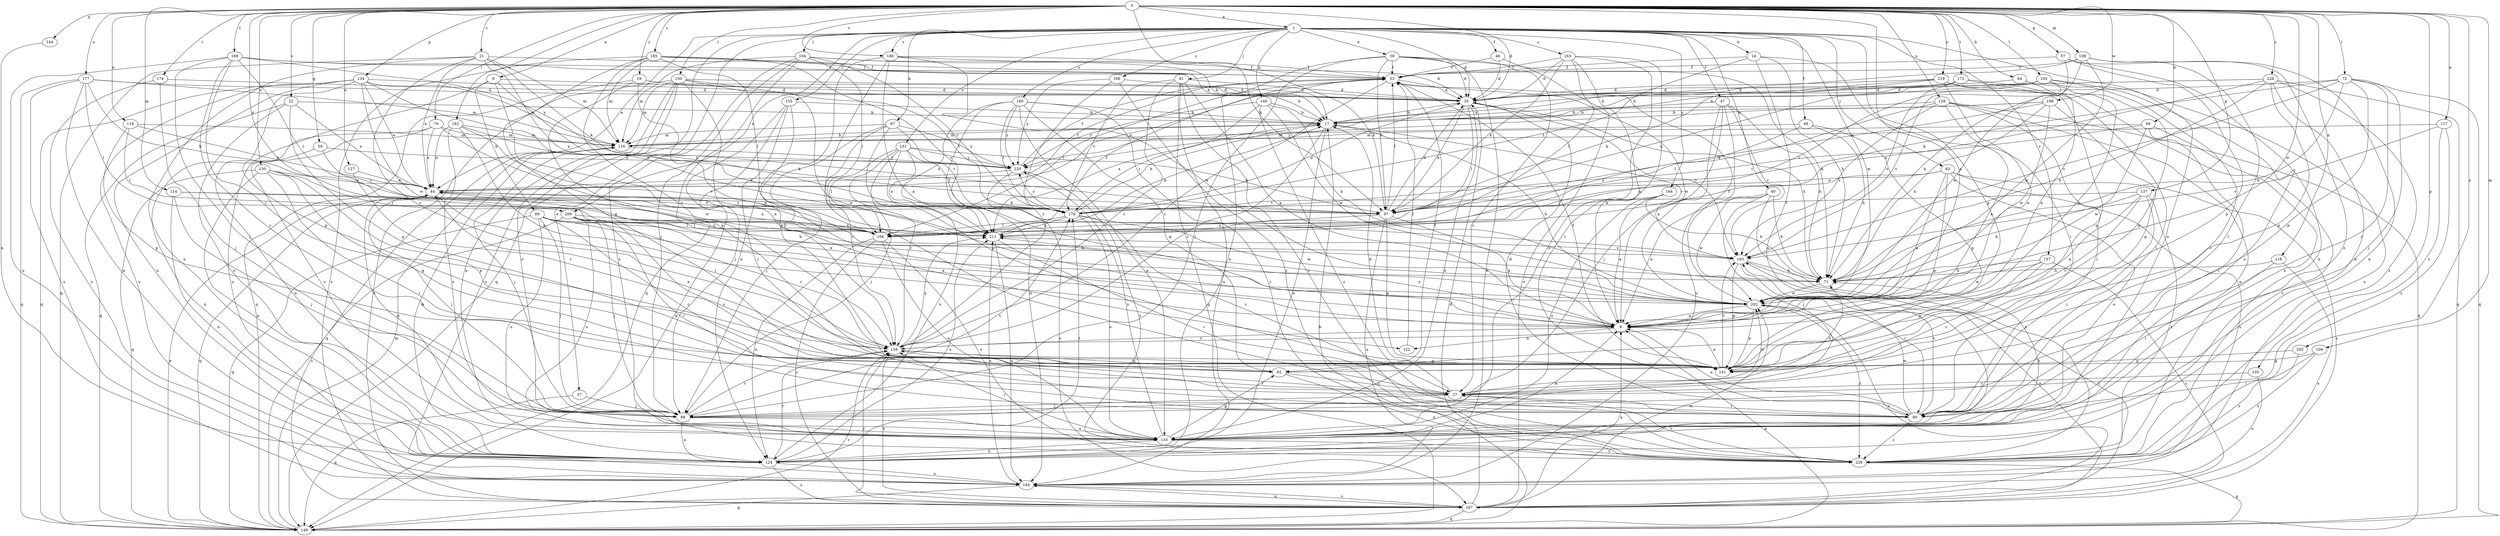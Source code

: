 strict digraph  {
0;
1;
6;
8;
14;
17;
19;
21;
22;
27;
35;
37;
39;
40;
44;
46;
47;
48;
53;
57;
59;
62;
64;
66;
67;
69;
71;
72;
76;
80;
81;
83;
88;
97;
100;
103;
104;
106;
108;
109;
114;
116;
117;
118;
119;
122;
124;
127;
128;
130;
131;
133;
134;
135;
137;
140;
141;
144;
149;
155;
157;
158;
160;
163;
164;
166;
167;
169;
172;
174;
176;
177;
182;
184;
185;
186;
193;
198;
202;
203;
209;
211;
219;
220;
228;
229;
0 -> 1  [label=a];
0 -> 6  [label=a];
0 -> 8  [label=a];
0 -> 19  [label=c];
0 -> 21  [label=c];
0 -> 22  [label=c];
0 -> 35  [label=d];
0 -> 57  [label=g];
0 -> 59  [label=g];
0 -> 64  [label=h];
0 -> 66  [label=h];
0 -> 72  [label=i];
0 -> 76  [label=i];
0 -> 97  [label=k];
0 -> 100  [label=l];
0 -> 103  [label=l];
0 -> 108  [label=m];
0 -> 109  [label=m];
0 -> 114  [label=m];
0 -> 117  [label=n];
0 -> 118  [label=n];
0 -> 119  [label=n];
0 -> 127  [label=o];
0 -> 128  [label=o];
0 -> 130  [label=o];
0 -> 134  [label=p];
0 -> 135  [label=p];
0 -> 137  [label=p];
0 -> 144  [label=q];
0 -> 169  [label=t];
0 -> 172  [label=t];
0 -> 174  [label=t];
0 -> 177  [label=u];
0 -> 182  [label=u];
0 -> 185  [label=v];
0 -> 186  [label=v];
0 -> 198  [label=w];
0 -> 202  [label=w];
0 -> 203  [label=x];
0 -> 209  [label=x];
0 -> 219  [label=y];
0 -> 228  [label=z];
1 -> 14  [label=b];
1 -> 35  [label=d];
1 -> 37  [label=e];
1 -> 39  [label=e];
1 -> 40  [label=e];
1 -> 44  [label=e];
1 -> 46  [label=f];
1 -> 47  [label=f];
1 -> 48  [label=f];
1 -> 67  [label=h];
1 -> 81  [label=j];
1 -> 83  [label=j];
1 -> 104  [label=l];
1 -> 131  [label=o];
1 -> 133  [label=o];
1 -> 140  [label=p];
1 -> 141  [label=p];
1 -> 149  [label=q];
1 -> 155  [label=r];
1 -> 157  [label=r];
1 -> 160  [label=s];
1 -> 163  [label=s];
1 -> 164  [label=s];
1 -> 166  [label=s];
1 -> 186  [label=v];
1 -> 202  [label=w];
1 -> 209  [label=x];
6 -> 35  [label=d];
6 -> 69  [label=h];
6 -> 122  [label=n];
6 -> 184  [label=u];
6 -> 211  [label=x];
8 -> 122  [label=n];
8 -> 158  [label=r];
8 -> 211  [label=x];
14 -> 53  [label=f];
14 -> 71  [label=h];
14 -> 80  [label=i];
14 -> 133  [label=o];
14 -> 176  [label=t];
17 -> 116  [label=m];
17 -> 124  [label=n];
17 -> 158  [label=r];
17 -> 176  [label=t];
17 -> 193  [label=v];
19 -> 8  [label=a];
19 -> 17  [label=b];
19 -> 35  [label=d];
19 -> 141  [label=p];
19 -> 149  [label=q];
21 -> 44  [label=e];
21 -> 53  [label=f];
21 -> 97  [label=k];
21 -> 116  [label=m];
21 -> 124  [label=n];
21 -> 149  [label=q];
21 -> 158  [label=r];
21 -> 211  [label=x];
22 -> 17  [label=b];
22 -> 44  [label=e];
22 -> 133  [label=o];
22 -> 141  [label=p];
22 -> 149  [label=q];
27 -> 17  [label=b];
27 -> 71  [label=h];
27 -> 80  [label=i];
27 -> 88  [label=j];
27 -> 202  [label=w];
35 -> 17  [label=b];
35 -> 71  [label=h];
35 -> 97  [label=k];
35 -> 106  [label=l];
35 -> 133  [label=o];
35 -> 193  [label=v];
37 -> 88  [label=j];
37 -> 149  [label=q];
39 -> 27  [label=c];
39 -> 35  [label=d];
39 -> 53  [label=f];
39 -> 71  [label=h];
39 -> 88  [label=j];
39 -> 97  [label=k];
39 -> 124  [label=n];
39 -> 184  [label=u];
40 -> 8  [label=a];
40 -> 71  [label=h];
40 -> 88  [label=j];
40 -> 176  [label=t];
40 -> 202  [label=w];
40 -> 229  [label=z];
44 -> 53  [label=f];
44 -> 71  [label=h];
44 -> 88  [label=j];
44 -> 97  [label=k];
44 -> 133  [label=o];
44 -> 149  [label=q];
44 -> 158  [label=r];
44 -> 176  [label=t];
46 -> 35  [label=d];
46 -> 53  [label=f];
46 -> 167  [label=s];
47 -> 8  [label=a];
47 -> 17  [label=b];
47 -> 71  [label=h];
47 -> 88  [label=j];
47 -> 184  [label=u];
47 -> 193  [label=v];
48 -> 71  [label=h];
48 -> 116  [label=m];
48 -> 141  [label=p];
48 -> 211  [label=x];
53 -> 35  [label=d];
53 -> 44  [label=e];
53 -> 106  [label=l];
53 -> 158  [label=r];
53 -> 202  [label=w];
57 -> 53  [label=f];
57 -> 124  [label=n];
57 -> 133  [label=o];
57 -> 141  [label=p];
57 -> 202  [label=w];
59 -> 124  [label=n];
59 -> 176  [label=t];
59 -> 220  [label=y];
62 -> 27  [label=c];
62 -> 53  [label=f];
62 -> 229  [label=z];
64 -> 8  [label=a];
64 -> 35  [label=d];
64 -> 141  [label=p];
66 -> 80  [label=i];
66 -> 116  [label=m];
66 -> 176  [label=t];
66 -> 202  [label=w];
66 -> 229  [label=z];
67 -> 88  [label=j];
67 -> 116  [label=m];
67 -> 141  [label=p];
67 -> 158  [label=r];
67 -> 176  [label=t];
67 -> 220  [label=y];
69 -> 8  [label=a];
69 -> 27  [label=c];
69 -> 71  [label=h];
69 -> 88  [label=j];
69 -> 106  [label=l];
69 -> 133  [label=o];
69 -> 149  [label=q];
69 -> 211  [label=x];
71 -> 202  [label=w];
72 -> 27  [label=c];
72 -> 35  [label=d];
72 -> 71  [label=h];
72 -> 88  [label=j];
72 -> 97  [label=k];
72 -> 141  [label=p];
72 -> 149  [label=q];
72 -> 193  [label=v];
76 -> 44  [label=e];
76 -> 116  [label=m];
76 -> 124  [label=n];
76 -> 133  [label=o];
76 -> 202  [label=w];
80 -> 8  [label=a];
80 -> 35  [label=d];
80 -> 158  [label=r];
80 -> 193  [label=v];
80 -> 202  [label=w];
80 -> 229  [label=z];
81 -> 8  [label=a];
81 -> 35  [label=d];
81 -> 149  [label=q];
81 -> 158  [label=r];
81 -> 176  [label=t];
81 -> 184  [label=u];
81 -> 229  [label=z];
83 -> 8  [label=a];
83 -> 44  [label=e];
83 -> 106  [label=l];
83 -> 133  [label=o];
83 -> 141  [label=p];
83 -> 167  [label=s];
83 -> 184  [label=u];
88 -> 124  [label=n];
88 -> 133  [label=o];
88 -> 158  [label=r];
88 -> 176  [label=t];
97 -> 8  [label=a];
97 -> 35  [label=d];
97 -> 53  [label=f];
97 -> 141  [label=p];
97 -> 184  [label=u];
97 -> 211  [label=x];
100 -> 8  [label=a];
100 -> 35  [label=d];
100 -> 62  [label=g];
100 -> 116  [label=m];
100 -> 124  [label=n];
100 -> 133  [label=o];
100 -> 167  [label=s];
100 -> 176  [label=t];
100 -> 184  [label=u];
103 -> 35  [label=d];
103 -> 80  [label=i];
103 -> 97  [label=k];
103 -> 106  [label=l];
103 -> 133  [label=o];
103 -> 184  [label=u];
103 -> 193  [label=v];
104 -> 17  [label=b];
104 -> 53  [label=f];
104 -> 88  [label=j];
104 -> 106  [label=l];
104 -> 116  [label=m];
104 -> 149  [label=q];
104 -> 176  [label=t];
104 -> 229  [label=z];
106 -> 17  [label=b];
106 -> 124  [label=n];
106 -> 133  [label=o];
106 -> 167  [label=s];
106 -> 229  [label=z];
108 -> 53  [label=f];
108 -> 71  [label=h];
108 -> 80  [label=i];
108 -> 124  [label=n];
108 -> 202  [label=w];
108 -> 220  [label=y];
109 -> 62  [label=g];
109 -> 80  [label=i];
109 -> 229  [label=z];
114 -> 88  [label=j];
114 -> 124  [label=n];
114 -> 176  [label=t];
114 -> 211  [label=x];
116 -> 17  [label=b];
116 -> 88  [label=j];
116 -> 149  [label=q];
116 -> 220  [label=y];
117 -> 27  [label=c];
117 -> 116  [label=m];
117 -> 193  [label=v];
117 -> 229  [label=z];
118 -> 71  [label=h];
118 -> 80  [label=i];
118 -> 167  [label=s];
119 -> 44  [label=e];
119 -> 106  [label=l];
119 -> 116  [label=m];
119 -> 141  [label=p];
122 -> 53  [label=f];
124 -> 116  [label=m];
124 -> 158  [label=r];
124 -> 167  [label=s];
124 -> 176  [label=t];
124 -> 184  [label=u];
124 -> 211  [label=x];
127 -> 44  [label=e];
127 -> 158  [label=r];
128 -> 8  [label=a];
128 -> 17  [label=b];
128 -> 80  [label=i];
128 -> 106  [label=l];
128 -> 124  [label=n];
128 -> 149  [label=q];
128 -> 193  [label=v];
130 -> 44  [label=e];
130 -> 62  [label=g];
130 -> 80  [label=i];
130 -> 106  [label=l];
130 -> 124  [label=n];
130 -> 141  [label=p];
130 -> 149  [label=q];
131 -> 88  [label=j];
131 -> 97  [label=k];
131 -> 106  [label=l];
131 -> 124  [label=n];
131 -> 158  [label=r];
131 -> 176  [label=t];
131 -> 211  [label=x];
131 -> 220  [label=y];
133 -> 8  [label=a];
133 -> 62  [label=g];
133 -> 71  [label=h];
133 -> 124  [label=n];
133 -> 158  [label=r];
133 -> 220  [label=y];
133 -> 229  [label=z];
134 -> 35  [label=d];
134 -> 44  [label=e];
134 -> 116  [label=m];
134 -> 124  [label=n];
134 -> 141  [label=p];
134 -> 149  [label=q];
134 -> 184  [label=u];
134 -> 202  [label=w];
134 -> 211  [label=x];
135 -> 27  [label=c];
135 -> 184  [label=u];
137 -> 8  [label=a];
137 -> 71  [label=h];
137 -> 80  [label=i];
137 -> 158  [label=r];
137 -> 176  [label=t];
137 -> 229  [label=z];
140 -> 17  [label=b];
140 -> 71  [label=h];
140 -> 202  [label=w];
140 -> 211  [label=x];
140 -> 220  [label=y];
140 -> 229  [label=z];
141 -> 8  [label=a];
141 -> 44  [label=e];
141 -> 53  [label=f];
141 -> 193  [label=v];
144 -> 124  [label=n];
149 -> 8  [label=a];
149 -> 17  [label=b];
149 -> 44  [label=e];
149 -> 116  [label=m];
149 -> 158  [label=r];
155 -> 17  [label=b];
155 -> 80  [label=i];
155 -> 88  [label=j];
155 -> 149  [label=q];
155 -> 158  [label=r];
157 -> 27  [label=c];
157 -> 71  [label=h];
157 -> 141  [label=p];
157 -> 167  [label=s];
157 -> 202  [label=w];
158 -> 62  [label=g];
158 -> 141  [label=p];
158 -> 167  [label=s];
158 -> 211  [label=x];
160 -> 17  [label=b];
160 -> 62  [label=g];
160 -> 133  [label=o];
160 -> 176  [label=t];
160 -> 184  [label=u];
160 -> 211  [label=x];
160 -> 220  [label=y];
160 -> 229  [label=z];
163 -> 8  [label=a];
163 -> 35  [label=d];
163 -> 53  [label=f];
163 -> 80  [label=i];
163 -> 97  [label=k];
163 -> 106  [label=l];
163 -> 133  [label=o];
164 -> 8  [label=a];
164 -> 71  [label=h];
164 -> 97  [label=k];
164 -> 133  [label=o];
166 -> 35  [label=d];
166 -> 158  [label=r];
166 -> 220  [label=y];
166 -> 229  [label=z];
167 -> 8  [label=a];
167 -> 35  [label=d];
167 -> 149  [label=q];
167 -> 158  [label=r];
167 -> 184  [label=u];
167 -> 193  [label=v];
167 -> 202  [label=w];
169 -> 17  [label=b];
169 -> 27  [label=c];
169 -> 53  [label=f];
169 -> 88  [label=j];
169 -> 106  [label=l];
169 -> 158  [label=r];
169 -> 184  [label=u];
169 -> 220  [label=y];
172 -> 8  [label=a];
172 -> 17  [label=b];
172 -> 35  [label=d];
172 -> 193  [label=v];
172 -> 229  [label=z];
174 -> 35  [label=d];
174 -> 88  [label=j];
174 -> 184  [label=u];
176 -> 17  [label=b];
176 -> 27  [label=c];
176 -> 35  [label=d];
176 -> 106  [label=l];
176 -> 133  [label=o];
176 -> 202  [label=w];
176 -> 211  [label=x];
176 -> 220  [label=y];
177 -> 35  [label=d];
177 -> 97  [label=k];
177 -> 106  [label=l];
177 -> 116  [label=m];
177 -> 124  [label=n];
177 -> 149  [label=q];
177 -> 184  [label=u];
182 -> 8  [label=a];
182 -> 44  [label=e];
182 -> 97  [label=k];
182 -> 116  [label=m];
182 -> 133  [label=o];
182 -> 193  [label=v];
184 -> 149  [label=q];
184 -> 167  [label=s];
184 -> 211  [label=x];
185 -> 35  [label=d];
185 -> 53  [label=f];
185 -> 62  [label=g];
185 -> 106  [label=l];
185 -> 116  [label=m];
185 -> 158  [label=r];
185 -> 167  [label=s];
185 -> 193  [label=v];
186 -> 8  [label=a];
186 -> 27  [label=c];
186 -> 53  [label=f];
186 -> 97  [label=k];
186 -> 124  [label=n];
186 -> 202  [label=w];
193 -> 71  [label=h];
193 -> 80  [label=i];
193 -> 141  [label=p];
193 -> 167  [label=s];
198 -> 17  [label=b];
198 -> 71  [label=h];
198 -> 97  [label=k];
198 -> 141  [label=p];
198 -> 202  [label=w];
198 -> 220  [label=y];
202 -> 8  [label=a];
202 -> 17  [label=b];
202 -> 44  [label=e];
202 -> 53  [label=f];
202 -> 141  [label=p];
202 -> 167  [label=s];
202 -> 229  [label=z];
203 -> 62  [label=g];
203 -> 229  [label=z];
209 -> 27  [label=c];
209 -> 80  [label=i];
209 -> 88  [label=j];
209 -> 106  [label=l];
209 -> 133  [label=o];
209 -> 158  [label=r];
209 -> 167  [label=s];
209 -> 211  [label=x];
211 -> 53  [label=f];
211 -> 80  [label=i];
211 -> 184  [label=u];
211 -> 193  [label=v];
219 -> 8  [label=a];
219 -> 17  [label=b];
219 -> 35  [label=d];
219 -> 62  [label=g];
219 -> 80  [label=i];
219 -> 97  [label=k];
220 -> 44  [label=e];
220 -> 53  [label=f];
220 -> 167  [label=s];
220 -> 229  [label=z];
228 -> 17  [label=b];
228 -> 35  [label=d];
228 -> 71  [label=h];
228 -> 133  [label=o];
228 -> 141  [label=p];
228 -> 149  [label=q];
228 -> 211  [label=x];
228 -> 229  [label=z];
229 -> 27  [label=c];
229 -> 149  [label=q];
}
